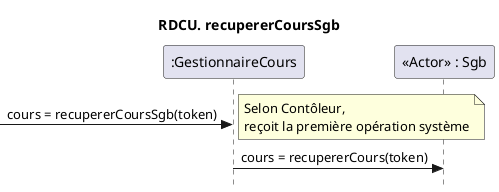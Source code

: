 @startuml recupererCoursSgb
skinparam style strictuml
skinparam defaultfontname Verdana
title RDCU. recupererCoursSgb
participant ":GestionnaireCours" as sga
participant "<<Actor>> : Sgb" as sgb

->sga : cours = recupererCoursSgb(token)
note left : Selon Contôleur,\nreçoit la première opération système
sga->sgb: cours = recupererCours(token)
@enduml